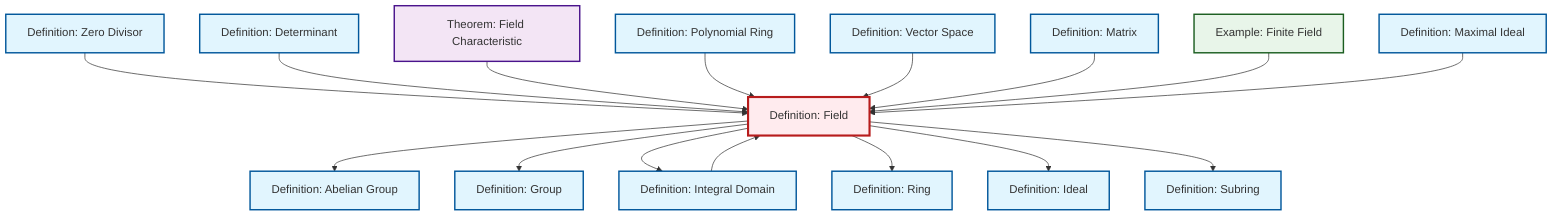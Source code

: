 graph TD
    classDef definition fill:#e1f5fe,stroke:#01579b,stroke-width:2px
    classDef theorem fill:#f3e5f5,stroke:#4a148c,stroke-width:2px
    classDef axiom fill:#fff3e0,stroke:#e65100,stroke-width:2px
    classDef example fill:#e8f5e9,stroke:#1b5e20,stroke-width:2px
    classDef current fill:#ffebee,stroke:#b71c1c,stroke-width:3px
    def-field["Definition: Field"]:::definition
    def-group["Definition: Group"]:::definition
    def-subring["Definition: Subring"]:::definition
    def-matrix["Definition: Matrix"]:::definition
    def-abelian-group["Definition: Abelian Group"]:::definition
    def-determinant["Definition: Determinant"]:::definition
    def-vector-space["Definition: Vector Space"]:::definition
    def-zero-divisor["Definition: Zero Divisor"]:::definition
    ex-finite-field["Example: Finite Field"]:::example
    def-polynomial-ring["Definition: Polynomial Ring"]:::definition
    def-integral-domain["Definition: Integral Domain"]:::definition
    thm-field-characteristic["Theorem: Field Characteristic"]:::theorem
    def-ring["Definition: Ring"]:::definition
    def-maximal-ideal["Definition: Maximal Ideal"]:::definition
    def-ideal["Definition: Ideal"]:::definition
    def-zero-divisor --> def-field
    def-determinant --> def-field
    thm-field-characteristic --> def-field
    def-field --> def-abelian-group
    def-polynomial-ring --> def-field
    def-field --> def-group
    def-vector-space --> def-field
    def-field --> def-integral-domain
    def-matrix --> def-field
    def-field --> def-ring
    def-field --> def-ideal
    def-field --> def-subring
    ex-finite-field --> def-field
    def-maximal-ideal --> def-field
    def-integral-domain --> def-field
    class def-field current
